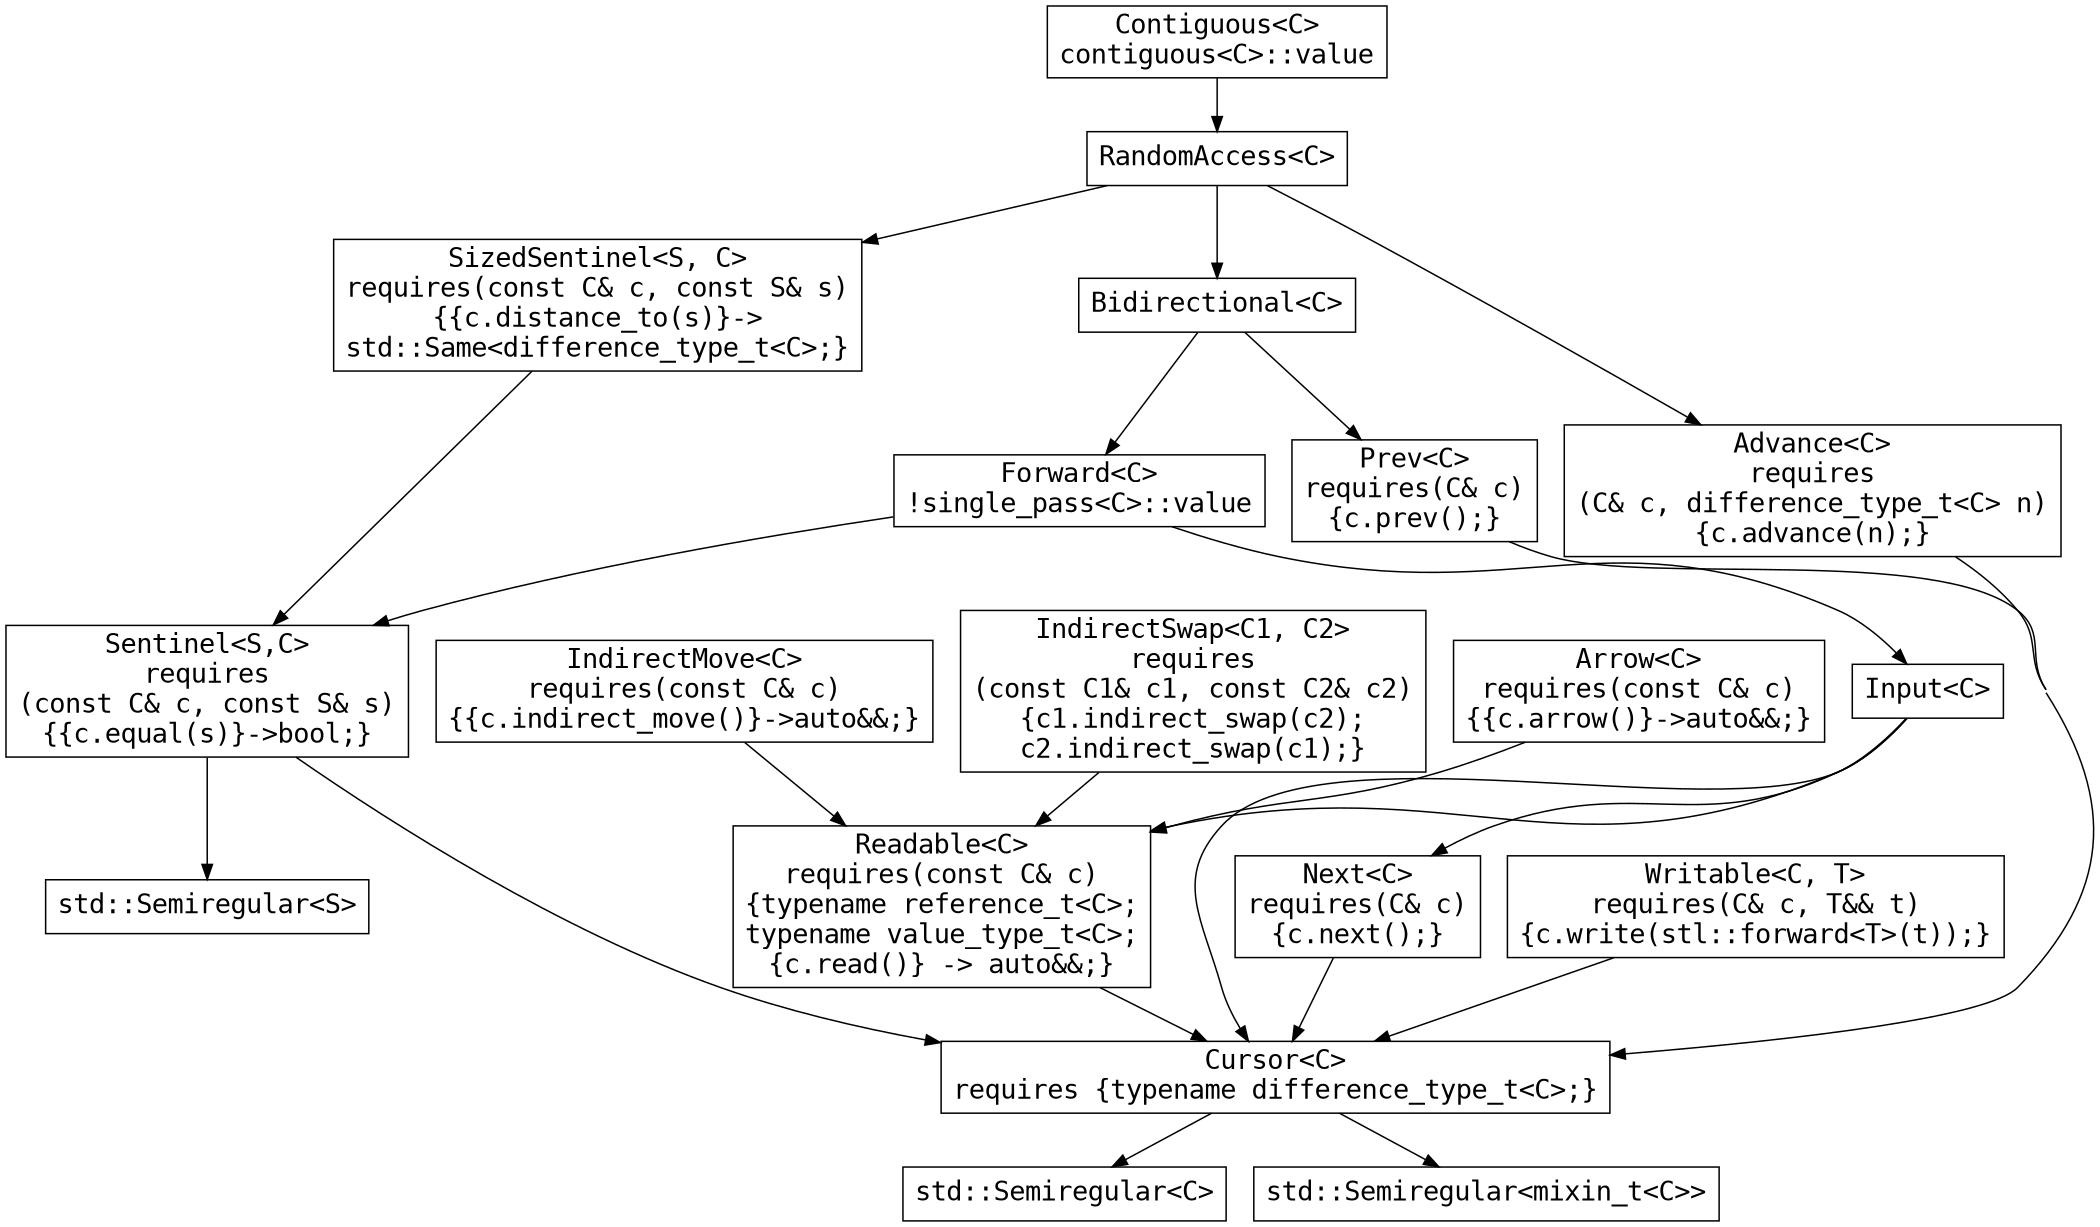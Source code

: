 digraph iterator_concepts
{
  size ="14,14"
  ratio=compress
  concentrate=true
  graph [fontname = "courier" fontsize = 18.0];
  node [fontname = "courier" fontsize = 18.0];
  edge [fontname = "courier" fontsize = 18.0];

  // Nodes
  
  advance [label="Advance<C>\nrequires\n(C& c, difference_type_t<C> n)\n{c.advance(n);}" shape=box]
  arrow [label="Arrow<C>\nrequires(const C& c)\n{{c.arrow()}->auto&&;}" shape=box]
  contiguous [label="Contiguous<C>\ncontiguous<C>::value" shape=box]
  cursor [label="Cursor<C>\nrequires {typename difference_type_t<C>;}" shape=box]
  bidirectional [label="Bidirectional<C>" shape=box]
  forward [label="Forward<C>\n!single_pass<C>::value" shape=box]
  indirectmove [label="IndirectMove<C>\nrequires(const C& c)\n{{c.indirect_move()}->auto&&;}" shape=box]
  indirectswap [label="IndirectSwap<C1, C2>\nrequires\n(const C1& c1, const C2& c2)\n{c1.indirect_swap(c2);\nc2.indirect_swap(c1);}" shape=box]
  input [label="Input<C>" shape=box]
  next [label="Next<C>\nrequires(C& c)\n{c.next();}" shape=box]
  prev [label="Prev<C>\nrequires(C& c)\n{c.prev();}" shape=box]
  randomaccess [label="RandomAccess<C>" shape=box]
  readable [label="Readable<C>\nrequires(const C& c)\n{typename reference_t<C>;\ntypename value_type_t<C>;\n{c.read()} -> auto&&;}" shape=box]
  semiregular [label="std::Semiregular<C>" shape=box]
  semiregular_mx [label="std::Semiregular<mixin_t<C>>" shape=box]
  semiregular_s [label="std::Semiregular<S>" shape=box]
  sentinel [label="Sentinel<S,C>\nrequires\n(const C& c, const S& s)\n{{c.equal(s)}->bool;}" shape=box]
  sizedsentinel [label="SizedSentinel<S, C>\nrequires(const C& c, const S& s)\n{{c.distance_to(s)}->\nstd::Same<difference_type_t<C>;}" shape=box]
  writable [label="Writable<C, T>\nrequires(C& c, T&& t)\n{c.write(stl::forward<T>(t));}" shape=box]
   
  // Edges
  
  cursor -> semiregular;
  cursor -> semiregular_mx;

  readable -> cursor;

  writable -> cursor;

  arrow -> readable;

  next -> cursor;
  prev -> cursor;
  advance -> cursor;

  sentinel -> cursor;
  sentinel -> semiregular_s;
  
  sizedsentinel -> sentinel;
  
  input -> cursor;
  input -> readable;
  input -> next;
  
  forward -> input;
  forward -> sentinel;
  
  bidirectional -> forward;
  bidirectional -> prev;
  
  randomaccess -> bidirectional;
  randomaccess -> advance;
  randomaccess -> sizedsentinel;
  
  contiguous -> randomaccess;

  indirectmove -> readable;

  indirectswap -> readable;

}